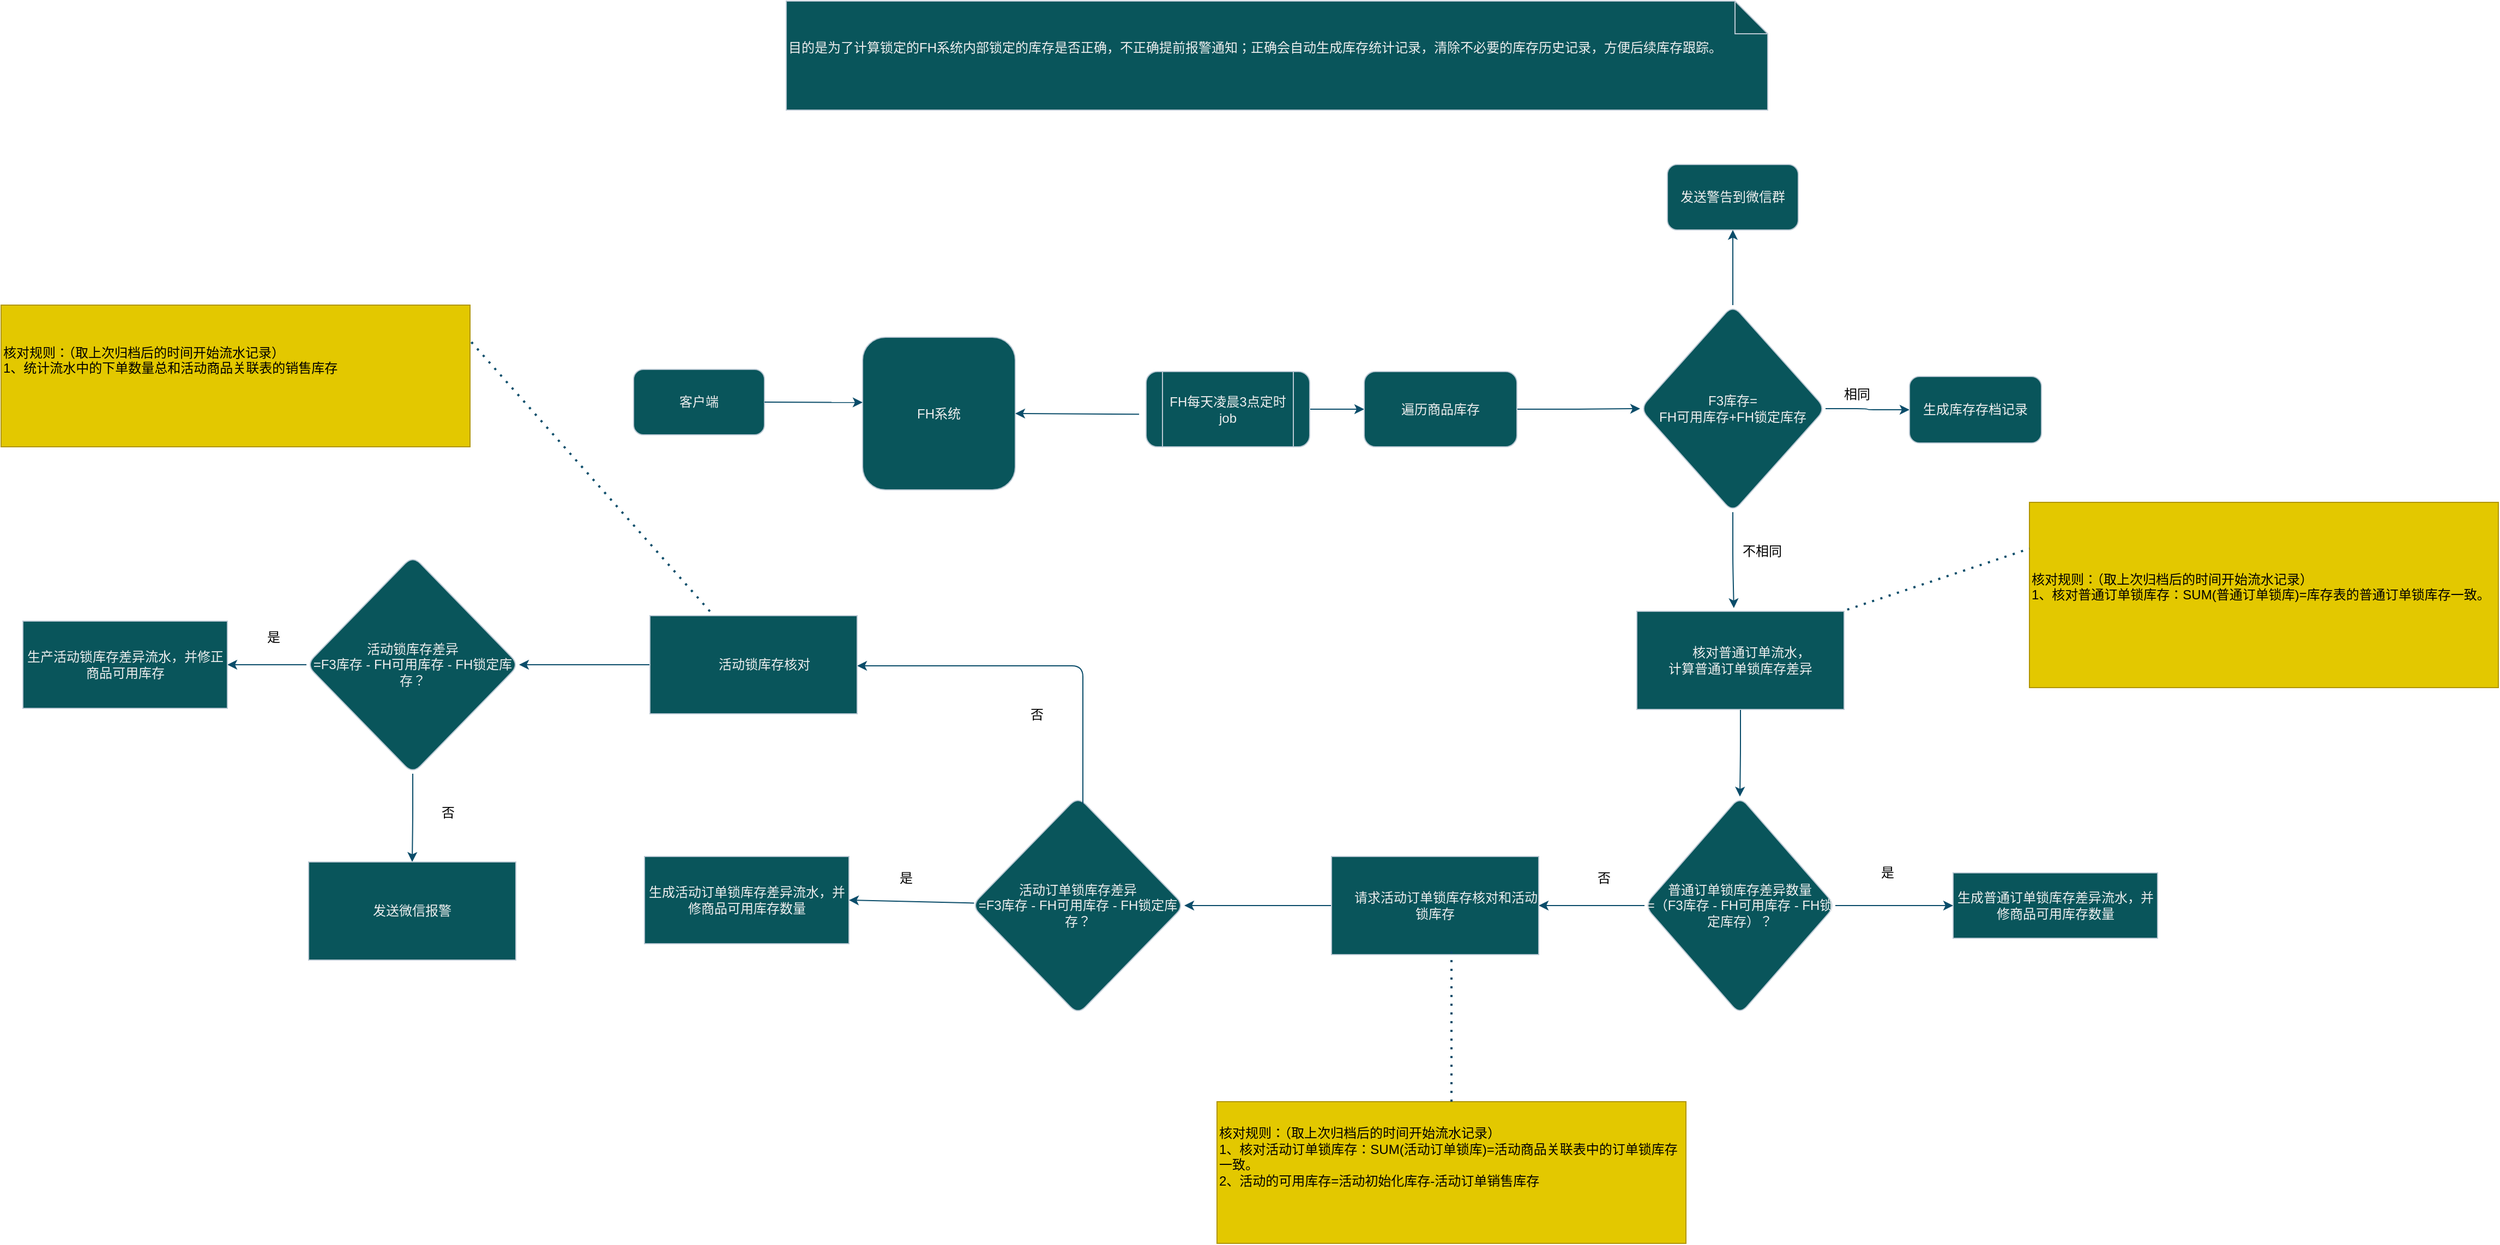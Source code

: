 <mxfile version="24.4.3" type="github">
  <diagram name="第 1 页" id="DW7_3Bq0a3bvPTooyLFo">
    <mxGraphModel dx="2620" dy="2102" grid="1" gridSize="10" guides="1" tooltips="1" connect="1" arrows="1" fold="1" page="1" pageScale="1" pageWidth="827" pageHeight="1169" math="0" shadow="0">
      <root>
        <mxCell id="0" />
        <mxCell id="1" parent="0" />
        <mxCell id="RMcQa0y9j6y76Bn0nbYR-1" value="FH系统" style="whiteSpace=wrap;html=1;aspect=fixed;labelBackgroundColor=none;fillColor=#09555B;strokeColor=#BAC8D3;fontColor=#EEEEEE;rounded=1;" parent="1" vertex="1">
          <mxGeometry x="70" y="208.5" width="140" height="140" as="geometry" />
        </mxCell>
        <mxCell id="hyk5TnRB2j8q7CAmKHLL-5" style="edgeStyle=orthogonalEdgeStyle;rounded=1;orthogonalLoop=1;jettySize=auto;html=1;entryX=0;entryY=0.5;entryDx=0;entryDy=0;labelBackgroundColor=none;strokeColor=#0B4D6A;fontColor=default;" edge="1" parent="1" source="RMcQa0y9j6y76Bn0nbYR-6" target="hyk5TnRB2j8q7CAmKHLL-4">
          <mxGeometry relative="1" as="geometry" />
        </mxCell>
        <mxCell id="RMcQa0y9j6y76Bn0nbYR-6" value="FH每天凌晨3点定时job" style="shape=process;whiteSpace=wrap;html=1;backgroundOutline=1;labelBackgroundColor=none;fillColor=#09555B;strokeColor=#BAC8D3;fontColor=#EEEEEE;rounded=1;" parent="1" vertex="1">
          <mxGeometry x="330" y="240" width="150" height="69" as="geometry" />
        </mxCell>
        <mxCell id="RMcQa0y9j6y76Bn0nbYR-9" value="" style="endArrow=classic;html=1;rounded=1;exitX=-0.043;exitY=0.567;exitDx=0;exitDy=0;exitPerimeter=0;entryX=1;entryY=0.5;entryDx=0;entryDy=0;labelBackgroundColor=none;strokeColor=#0B4D6A;fontColor=default;" parent="1" source="RMcQa0y9j6y76Bn0nbYR-6" target="RMcQa0y9j6y76Bn0nbYR-1" edge="1">
          <mxGeometry width="50" height="50" relative="1" as="geometry">
            <mxPoint x="760" y="430" as="sourcePoint" />
            <mxPoint x="810" y="380" as="targetPoint" />
          </mxGeometry>
        </mxCell>
        <mxCell id="RMcQa0y9j6y76Bn0nbYR-10" value="客户端" style="rounded=1;whiteSpace=wrap;html=1;labelBackgroundColor=none;fillColor=#09555B;strokeColor=#BAC8D3;fontColor=#EEEEEE;" parent="1" vertex="1">
          <mxGeometry x="-140" y="238" width="120" height="60" as="geometry" />
        </mxCell>
        <mxCell id="RMcQa0y9j6y76Bn0nbYR-11" value="" style="endArrow=classic;html=1;rounded=1;exitX=1;exitY=0.5;exitDx=0;exitDy=0;entryX=0;entryY=0.427;entryDx=0;entryDy=0;entryPerimeter=0;labelBackgroundColor=none;strokeColor=#0B4D6A;fontColor=default;" parent="1" source="RMcQa0y9j6y76Bn0nbYR-10" target="RMcQa0y9j6y76Bn0nbYR-1" edge="1">
          <mxGeometry width="50" height="50" relative="1" as="geometry">
            <mxPoint x="390" y="465.5" as="sourcePoint" />
            <mxPoint x="440" y="415.5" as="targetPoint" />
          </mxGeometry>
        </mxCell>
        <mxCell id="RMcQa0y9j6y76Bn0nbYR-34" value="发送警告到微信群" style="rounded=1;whiteSpace=wrap;html=1;labelBackgroundColor=none;fillColor=#09555B;strokeColor=#BAC8D3;fontColor=#EEEEEE;" parent="1" vertex="1">
          <mxGeometry x="808" y="50" width="120" height="60" as="geometry" />
        </mxCell>
        <mxCell id="RMcQa0y9j6y76Bn0nbYR-59" value="&lt;div&gt;目的是为了计算锁定的FH系统内部锁定的库存是否正确，不正确提前报警通知；正确会自动生成库存统计记录，清除不必要的库存历史记录，方便后续库存跟踪。&lt;/div&gt;&lt;div&gt;&lt;br&gt;&lt;/div&gt;" style="shape=note;whiteSpace=wrap;html=1;backgroundOutline=1;darkOpacity=0.05;align=left;labelBackgroundColor=none;fillColor=#09555B;strokeColor=#BAC8D3;fontColor=#EEEEEE;rounded=1;" parent="1" vertex="1">
          <mxGeometry y="-100" width="900" height="100" as="geometry" />
        </mxCell>
        <mxCell id="hyk5TnRB2j8q7CAmKHLL-15" value="" style="edgeStyle=orthogonalEdgeStyle;rounded=1;orthogonalLoop=1;jettySize=auto;html=1;strokeColor=#0B4D6A;" edge="1" parent="1" source="hyk5TnRB2j8q7CAmKHLL-1" target="RMcQa0y9j6y76Bn0nbYR-34">
          <mxGeometry relative="1" as="geometry" />
        </mxCell>
        <mxCell id="hyk5TnRB2j8q7CAmKHLL-16" style="edgeStyle=orthogonalEdgeStyle;rounded=1;orthogonalLoop=1;jettySize=auto;html=1;strokeColor=#0B4D6A;" edge="1" parent="1" source="hyk5TnRB2j8q7CAmKHLL-1" target="hyk5TnRB2j8q7CAmKHLL-7">
          <mxGeometry relative="1" as="geometry" />
        </mxCell>
        <mxCell id="hyk5TnRB2j8q7CAmKHLL-18" style="edgeStyle=orthogonalEdgeStyle;rounded=1;orthogonalLoop=1;jettySize=auto;html=1;exitX=0.5;exitY=1;exitDx=0;exitDy=0;strokeColor=#0B4D6A;entryX=0.468;entryY=-0.033;entryDx=0;entryDy=0;entryPerimeter=0;" edge="1" parent="1" source="hyk5TnRB2j8q7CAmKHLL-1" target="hyk5TnRB2j8q7CAmKHLL-36">
          <mxGeometry relative="1" as="geometry">
            <mxPoint x="865" y="460" as="targetPoint" />
          </mxGeometry>
        </mxCell>
        <mxCell id="hyk5TnRB2j8q7CAmKHLL-1" value="&lt;font style=&quot;font-size: 12px;&quot;&gt;&lt;span style=&quot;&quot;&gt;F3库存=&lt;/span&gt;&lt;br&gt;&lt;font style=&quot;font-size: 12px;&quot;&gt;FH可用库存+FH锁定库存&lt;/font&gt;&lt;/font&gt;" style="rhombus;whiteSpace=wrap;html=1;labelBackgroundColor=none;fillColor=#09555B;strokeColor=#BAC8D3;fontColor=#EEEEEE;rounded=1;" vertex="1" parent="1">
          <mxGeometry x="783" y="179" width="170" height="190" as="geometry" />
        </mxCell>
        <mxCell id="hyk5TnRB2j8q7CAmKHLL-6" value="" style="edgeStyle=orthogonalEdgeStyle;rounded=1;orthogonalLoop=1;jettySize=auto;html=1;labelBackgroundColor=none;strokeColor=#0B4D6A;fontColor=default;entryX=0;entryY=0.5;entryDx=0;entryDy=0;" edge="1" parent="1" source="hyk5TnRB2j8q7CAmKHLL-4" target="hyk5TnRB2j8q7CAmKHLL-1">
          <mxGeometry relative="1" as="geometry">
            <mxPoint x="780" y="279" as="targetPoint" />
          </mxGeometry>
        </mxCell>
        <mxCell id="hyk5TnRB2j8q7CAmKHLL-4" value="遍历商品库存" style="rounded=1;whiteSpace=wrap;html=1;labelBackgroundColor=none;fillColor=#09555B;strokeColor=#BAC8D3;fontColor=#EEEEEE;" vertex="1" parent="1">
          <mxGeometry x="530" y="240" width="140" height="69" as="geometry" />
        </mxCell>
        <mxCell id="hyk5TnRB2j8q7CAmKHLL-7" value="生成库存存档记录" style="rounded=1;whiteSpace=wrap;html=1;labelBackgroundColor=none;fillColor=#09555B;strokeColor=#BAC8D3;fontColor=#EEEEEE;" vertex="1" parent="1">
          <mxGeometry x="1030" y="244.5" width="121" height="61" as="geometry" />
        </mxCell>
        <mxCell id="hyk5TnRB2j8q7CAmKHLL-17" value="&lt;font color=&quot;#000000&quot;&gt;相同&lt;/font&gt;" style="text;html=1;align=center;verticalAlign=middle;whiteSpace=wrap;rounded=0;fontColor=#EEEEEE;" vertex="1" parent="1">
          <mxGeometry x="952" y="246" width="60" height="30" as="geometry" />
        </mxCell>
        <mxCell id="hyk5TnRB2j8q7CAmKHLL-19" value="&lt;font color=&quot;#000000&quot;&gt;不相同&lt;/font&gt;" style="text;html=1;align=center;verticalAlign=middle;whiteSpace=wrap;rounded=0;fontColor=#EEEEEE;" vertex="1" parent="1">
          <mxGeometry x="865" y="390" width="60" height="30" as="geometry" />
        </mxCell>
        <mxCell id="hyk5TnRB2j8q7CAmKHLL-23" value="核对规则：（取上次归档后的时间开始流水记录）&lt;br&gt;1、核对普通订单锁库存：SUM(普通订单锁库)=库存表的普通订单锁库存一致。&lt;div&gt;&lt;br/&gt;&lt;/div&gt;" style="rounded=0;whiteSpace=wrap;html=1;strokeColor=#B09500;fontColor=#000000;fillColor=#e3c800;align=left;" vertex="1" parent="1">
          <mxGeometry x="1140" y="360" width="430" height="170" as="geometry" />
        </mxCell>
        <mxCell id="hyk5TnRB2j8q7CAmKHLL-25" value="" style="endArrow=none;dashed=1;html=1;dashPattern=1 3;strokeWidth=2;rounded=1;strokeColor=#0B4D6A;exitX=0.636;exitY=0.132;exitDx=0;exitDy=0;exitPerimeter=0;entryX=0;entryY=0.25;entryDx=0;entryDy=0;" edge="1" parent="1" target="hyk5TnRB2j8q7CAmKHLL-23">
          <mxGeometry width="50" height="50" relative="1" as="geometry">
            <mxPoint x="889.48" y="486.4" as="sourcePoint" />
            <mxPoint x="1160" y="560" as="targetPoint" />
          </mxGeometry>
        </mxCell>
        <mxCell id="hyk5TnRB2j8q7CAmKHLL-29" value="&lt;font color=&quot;#000000&quot;&gt;是&lt;/font&gt;" style="text;html=1;align=center;verticalAlign=middle;whiteSpace=wrap;rounded=0;fontColor=#EEEEEE;" vertex="1" parent="1">
          <mxGeometry x="980" y="685" width="60" height="30" as="geometry" />
        </mxCell>
        <mxCell id="hyk5TnRB2j8q7CAmKHLL-32" value="生成普通订单锁库存差异流水，并修商品可用库存数量" style="rounded=0;whiteSpace=wrap;html=1;strokeColor=#BAC8D3;fontColor=#EEEEEE;fillColor=#09555B;" vertex="1" parent="1">
          <mxGeometry x="1070" y="700" width="187.5" height="60" as="geometry" />
        </mxCell>
        <mxCell id="hyk5TnRB2j8q7CAmKHLL-33" value="&lt;font color=&quot;#000000&quot;&gt;否&lt;/font&gt;" style="text;html=1;align=center;verticalAlign=middle;whiteSpace=wrap;rounded=0;fontColor=#EEEEEE;" vertex="1" parent="1">
          <mxGeometry x="720" y="690" width="60" height="30" as="geometry" />
        </mxCell>
        <mxCell id="hyk5TnRB2j8q7CAmKHLL-38" value="" style="edgeStyle=orthogonalEdgeStyle;rounded=1;orthogonalLoop=1;jettySize=auto;html=1;strokeColor=#0B4D6A;" edge="1" parent="1" source="hyk5TnRB2j8q7CAmKHLL-36" target="hyk5TnRB2j8q7CAmKHLL-37">
          <mxGeometry relative="1" as="geometry" />
        </mxCell>
        <mxCell id="hyk5TnRB2j8q7CAmKHLL-36" value="&amp;nbsp; &amp;nbsp; &amp;nbsp; 核对普通订单流水，&lt;br&gt;计算普通订单锁库存差异" style="rounded=0;whiteSpace=wrap;html=1;strokeColor=#BAC8D3;fontColor=#EEEEEE;fillColor=#09555B;" vertex="1" parent="1">
          <mxGeometry x="780" y="460" width="190" height="90" as="geometry" />
        </mxCell>
        <mxCell id="hyk5TnRB2j8q7CAmKHLL-39" style="edgeStyle=orthogonalEdgeStyle;rounded=1;orthogonalLoop=1;jettySize=auto;html=1;entryX=0;entryY=0.5;entryDx=0;entryDy=0;strokeColor=#0B4D6A;" edge="1" parent="1" source="hyk5TnRB2j8q7CAmKHLL-37" target="hyk5TnRB2j8q7CAmKHLL-32">
          <mxGeometry relative="1" as="geometry" />
        </mxCell>
        <mxCell id="hyk5TnRB2j8q7CAmKHLL-41" value="" style="edgeStyle=orthogonalEdgeStyle;rounded=1;orthogonalLoop=1;jettySize=auto;html=1;strokeColor=#0B4D6A;" edge="1" parent="1" source="hyk5TnRB2j8q7CAmKHLL-37" target="hyk5TnRB2j8q7CAmKHLL-40">
          <mxGeometry relative="1" as="geometry" />
        </mxCell>
        <mxCell id="hyk5TnRB2j8q7CAmKHLL-37" value="普通订单锁库存差异数量&lt;br&gt;=（F3库存 - FH可用库存 - FH锁定库存）？" style="rhombus;whiteSpace=wrap;html=1;labelBackgroundColor=none;fillColor=#09555B;strokeColor=#BAC8D3;fontColor=#EEEEEE;rounded=1;" vertex="1" parent="1">
          <mxGeometry x="787" y="630" width="175" height="200" as="geometry" />
        </mxCell>
        <mxCell id="hyk5TnRB2j8q7CAmKHLL-45" style="edgeStyle=orthogonalEdgeStyle;rounded=1;orthogonalLoop=1;jettySize=auto;html=1;entryX=1;entryY=0.5;entryDx=0;entryDy=0;strokeColor=#0B4D6A;" edge="1" parent="1" source="hyk5TnRB2j8q7CAmKHLL-40" target="hyk5TnRB2j8q7CAmKHLL-44">
          <mxGeometry relative="1" as="geometry" />
        </mxCell>
        <mxCell id="hyk5TnRB2j8q7CAmKHLL-40" value="&amp;nbsp; &amp;nbsp; &amp;nbsp; 请求活动订单锁库存核对和活动锁库存" style="rounded=0;whiteSpace=wrap;html=1;strokeColor=#BAC8D3;fontColor=#EEEEEE;fillColor=#09555B;" vertex="1" parent="1">
          <mxGeometry x="500" y="685" width="190" height="90" as="geometry" />
        </mxCell>
        <mxCell id="hyk5TnRB2j8q7CAmKHLL-42" value="核对规则：（取上次归档后的时间开始流水记录）&lt;br&gt;1、核对活动订单锁库存：SUM(活动订单锁库)=活动商品关联表中的订单锁库存一致。&lt;br&gt;2、活动的可用库存=活动初始化库存-活动订单销售库存&lt;br&gt;&lt;br&gt;&lt;div&gt;&lt;br&gt;&lt;/div&gt;" style="rounded=0;whiteSpace=wrap;html=1;strokeColor=#B09500;fontColor=#000000;fillColor=#e3c800;align=left;" vertex="1" parent="1">
          <mxGeometry x="395" y="910" width="430" height="130" as="geometry" />
        </mxCell>
        <mxCell id="hyk5TnRB2j8q7CAmKHLL-43" value="" style="endArrow=none;dashed=1;html=1;dashPattern=1 3;strokeWidth=2;rounded=1;strokeColor=#0B4D6A;" edge="1" parent="1" source="hyk5TnRB2j8q7CAmKHLL-42">
          <mxGeometry width="50" height="50" relative="1" as="geometry">
            <mxPoint x="560" y="820" as="sourcePoint" />
            <mxPoint x="610" y="770" as="targetPoint" />
          </mxGeometry>
        </mxCell>
        <mxCell id="hyk5TnRB2j8q7CAmKHLL-44" value="活动订单锁库存差异&lt;br&gt;=F3库存 - FH可用库存 - FH锁定库存？" style="rhombus;whiteSpace=wrap;html=1;labelBackgroundColor=none;fillColor=#09555B;strokeColor=#BAC8D3;fontColor=#EEEEEE;rounded=1;" vertex="1" parent="1">
          <mxGeometry x="170" y="630" width="195" height="200" as="geometry" />
        </mxCell>
        <mxCell id="hyk5TnRB2j8q7CAmKHLL-47" value="生成活动订单锁库存差异流水，并修商品可用库存数量" style="rounded=0;whiteSpace=wrap;html=1;strokeColor=#BAC8D3;fontColor=#EEEEEE;fillColor=#09555B;" vertex="1" parent="1">
          <mxGeometry x="-130" y="685" width="187.5" height="80" as="geometry" />
        </mxCell>
        <mxCell id="hyk5TnRB2j8q7CAmKHLL-48" value="" style="endArrow=classic;html=1;rounded=1;strokeColor=#0B4D6A;entryX=1;entryY=0.5;entryDx=0;entryDy=0;" edge="1" parent="1" source="hyk5TnRB2j8q7CAmKHLL-44" target="hyk5TnRB2j8q7CAmKHLL-47">
          <mxGeometry width="50" height="50" relative="1" as="geometry">
            <mxPoint x="110" y="810" as="sourcePoint" />
            <mxPoint x="160" y="760" as="targetPoint" />
          </mxGeometry>
        </mxCell>
        <mxCell id="hyk5TnRB2j8q7CAmKHLL-50" value="" style="endArrow=classic;html=1;rounded=1;strokeColor=#0B4D6A;entryX=1;entryY=0.5;entryDx=0;entryDy=0;exitX=0.523;exitY=0.035;exitDx=0;exitDy=0;exitPerimeter=0;" edge="1" parent="1" source="hyk5TnRB2j8q7CAmKHLL-44">
          <mxGeometry width="50" height="50" relative="1" as="geometry">
            <mxPoint x="120" y="600" as="sourcePoint" />
            <mxPoint x="65" y="510" as="targetPoint" />
            <Array as="points">
              <mxPoint x="272" y="510" />
            </Array>
          </mxGeometry>
        </mxCell>
        <mxCell id="hyk5TnRB2j8q7CAmKHLL-51" value="&lt;font color=&quot;#000000&quot;&gt;是&lt;/font&gt;" style="text;html=1;align=center;verticalAlign=middle;whiteSpace=wrap;rounded=0;fontColor=#EEEEEE;" vertex="1" parent="1">
          <mxGeometry x="80" y="690" width="60" height="30" as="geometry" />
        </mxCell>
        <mxCell id="hyk5TnRB2j8q7CAmKHLL-52" value="&lt;font color=&quot;#000000&quot;&gt;否&lt;/font&gt;" style="text;html=1;align=center;verticalAlign=middle;whiteSpace=wrap;rounded=0;fontColor=#EEEEEE;" vertex="1" parent="1">
          <mxGeometry x="200" y="540" width="60" height="30" as="geometry" />
        </mxCell>
        <mxCell id="hyk5TnRB2j8q7CAmKHLL-57" style="edgeStyle=orthogonalEdgeStyle;rounded=1;orthogonalLoop=1;jettySize=auto;html=1;strokeColor=#0B4D6A;" edge="1" parent="1" source="hyk5TnRB2j8q7CAmKHLL-53" target="hyk5TnRB2j8q7CAmKHLL-56">
          <mxGeometry relative="1" as="geometry" />
        </mxCell>
        <mxCell id="hyk5TnRB2j8q7CAmKHLL-53" value="&amp;nbsp; &amp;nbsp; &amp;nbsp; 活动锁库存核对" style="rounded=0;whiteSpace=wrap;html=1;strokeColor=#BAC8D3;fontColor=#EEEEEE;fillColor=#09555B;" vertex="1" parent="1">
          <mxGeometry x="-125" y="464" width="190" height="90" as="geometry" />
        </mxCell>
        <mxCell id="hyk5TnRB2j8q7CAmKHLL-54" value="核对规则：（取上次归档后的时间开始流水记录）&lt;br&gt;1、统计流水中的下单数量总和活动商品关联表的销售库存&lt;br&gt;&lt;br&gt;&lt;div&gt;&lt;br&gt;&lt;/div&gt;" style="rounded=0;whiteSpace=wrap;html=1;strokeColor=#B09500;fontColor=#000000;fillColor=#e3c800;align=left;" vertex="1" parent="1">
          <mxGeometry x="-720" y="179" width="430" height="130" as="geometry" />
        </mxCell>
        <mxCell id="hyk5TnRB2j8q7CAmKHLL-55" value="" style="endArrow=none;dashed=1;html=1;dashPattern=1 3;strokeWidth=2;rounded=1;strokeColor=#0B4D6A;entryX=1;entryY=0.25;entryDx=0;entryDy=0;" edge="1" parent="1" target="hyk5TnRB2j8q7CAmKHLL-54">
          <mxGeometry width="50" height="50" relative="1" as="geometry">
            <mxPoint x="-70" y="460" as="sourcePoint" />
            <mxPoint x="-20" y="410" as="targetPoint" />
          </mxGeometry>
        </mxCell>
        <mxCell id="hyk5TnRB2j8q7CAmKHLL-60" value="" style="edgeStyle=orthogonalEdgeStyle;rounded=1;orthogonalLoop=1;jettySize=auto;html=1;strokeColor=#0B4D6A;" edge="1" parent="1" source="hyk5TnRB2j8q7CAmKHLL-56" target="hyk5TnRB2j8q7CAmKHLL-59">
          <mxGeometry relative="1" as="geometry" />
        </mxCell>
        <mxCell id="hyk5TnRB2j8q7CAmKHLL-64" value="" style="edgeStyle=orthogonalEdgeStyle;rounded=1;orthogonalLoop=1;jettySize=auto;html=1;strokeColor=#0B4D6A;" edge="1" parent="1" source="hyk5TnRB2j8q7CAmKHLL-56" target="hyk5TnRB2j8q7CAmKHLL-63">
          <mxGeometry relative="1" as="geometry" />
        </mxCell>
        <mxCell id="hyk5TnRB2j8q7CAmKHLL-56" value="活动锁库存差异&lt;br&gt;=F3库存 - FH可用库存 - FH锁定库存？" style="rhombus;whiteSpace=wrap;html=1;labelBackgroundColor=none;fillColor=#09555B;strokeColor=#BAC8D3;fontColor=#EEEEEE;rounded=1;" vertex="1" parent="1">
          <mxGeometry x="-440" y="409" width="195" height="200" as="geometry" />
        </mxCell>
        <mxCell id="hyk5TnRB2j8q7CAmKHLL-59" value="生产活动锁库存差异流水，并修正商品可用库存" style="rounded=0;whiteSpace=wrap;html=1;strokeColor=#BAC8D3;fontColor=#EEEEEE;fillColor=#09555B;" vertex="1" parent="1">
          <mxGeometry x="-700" y="469" width="187.5" height="80" as="geometry" />
        </mxCell>
        <mxCell id="hyk5TnRB2j8q7CAmKHLL-61" value="Text" style="text;html=1;align=center;verticalAlign=middle;whiteSpace=wrap;rounded=0;fontColor=none;labelBackgroundColor=#000000;noLabel=1;" vertex="1" parent="1">
          <mxGeometry x="-490" y="460" width="60" height="30" as="geometry" />
        </mxCell>
        <mxCell id="hyk5TnRB2j8q7CAmKHLL-62" value="&lt;font color=&quot;#000000&quot;&gt;是&lt;/font&gt;" style="text;html=1;align=center;verticalAlign=middle;whiteSpace=wrap;rounded=0;fontColor=#EEEEEE;" vertex="1" parent="1">
          <mxGeometry x="-500" y="469" width="60" height="30" as="geometry" />
        </mxCell>
        <mxCell id="hyk5TnRB2j8q7CAmKHLL-63" value="发送微信报警" style="rounded=0;whiteSpace=wrap;html=1;strokeColor=#BAC8D3;fontColor=#EEEEEE;fillColor=#09555B;" vertex="1" parent="1">
          <mxGeometry x="-438" y="690" width="190" height="90" as="geometry" />
        </mxCell>
        <mxCell id="hyk5TnRB2j8q7CAmKHLL-65" value="&lt;font color=&quot;#000000&quot;&gt;否&lt;/font&gt;" style="text;html=1;align=center;verticalAlign=middle;whiteSpace=wrap;rounded=0;fontColor=#EEEEEE;" vertex="1" parent="1">
          <mxGeometry x="-340" y="630" width="60" height="30" as="geometry" />
        </mxCell>
      </root>
    </mxGraphModel>
  </diagram>
</mxfile>
